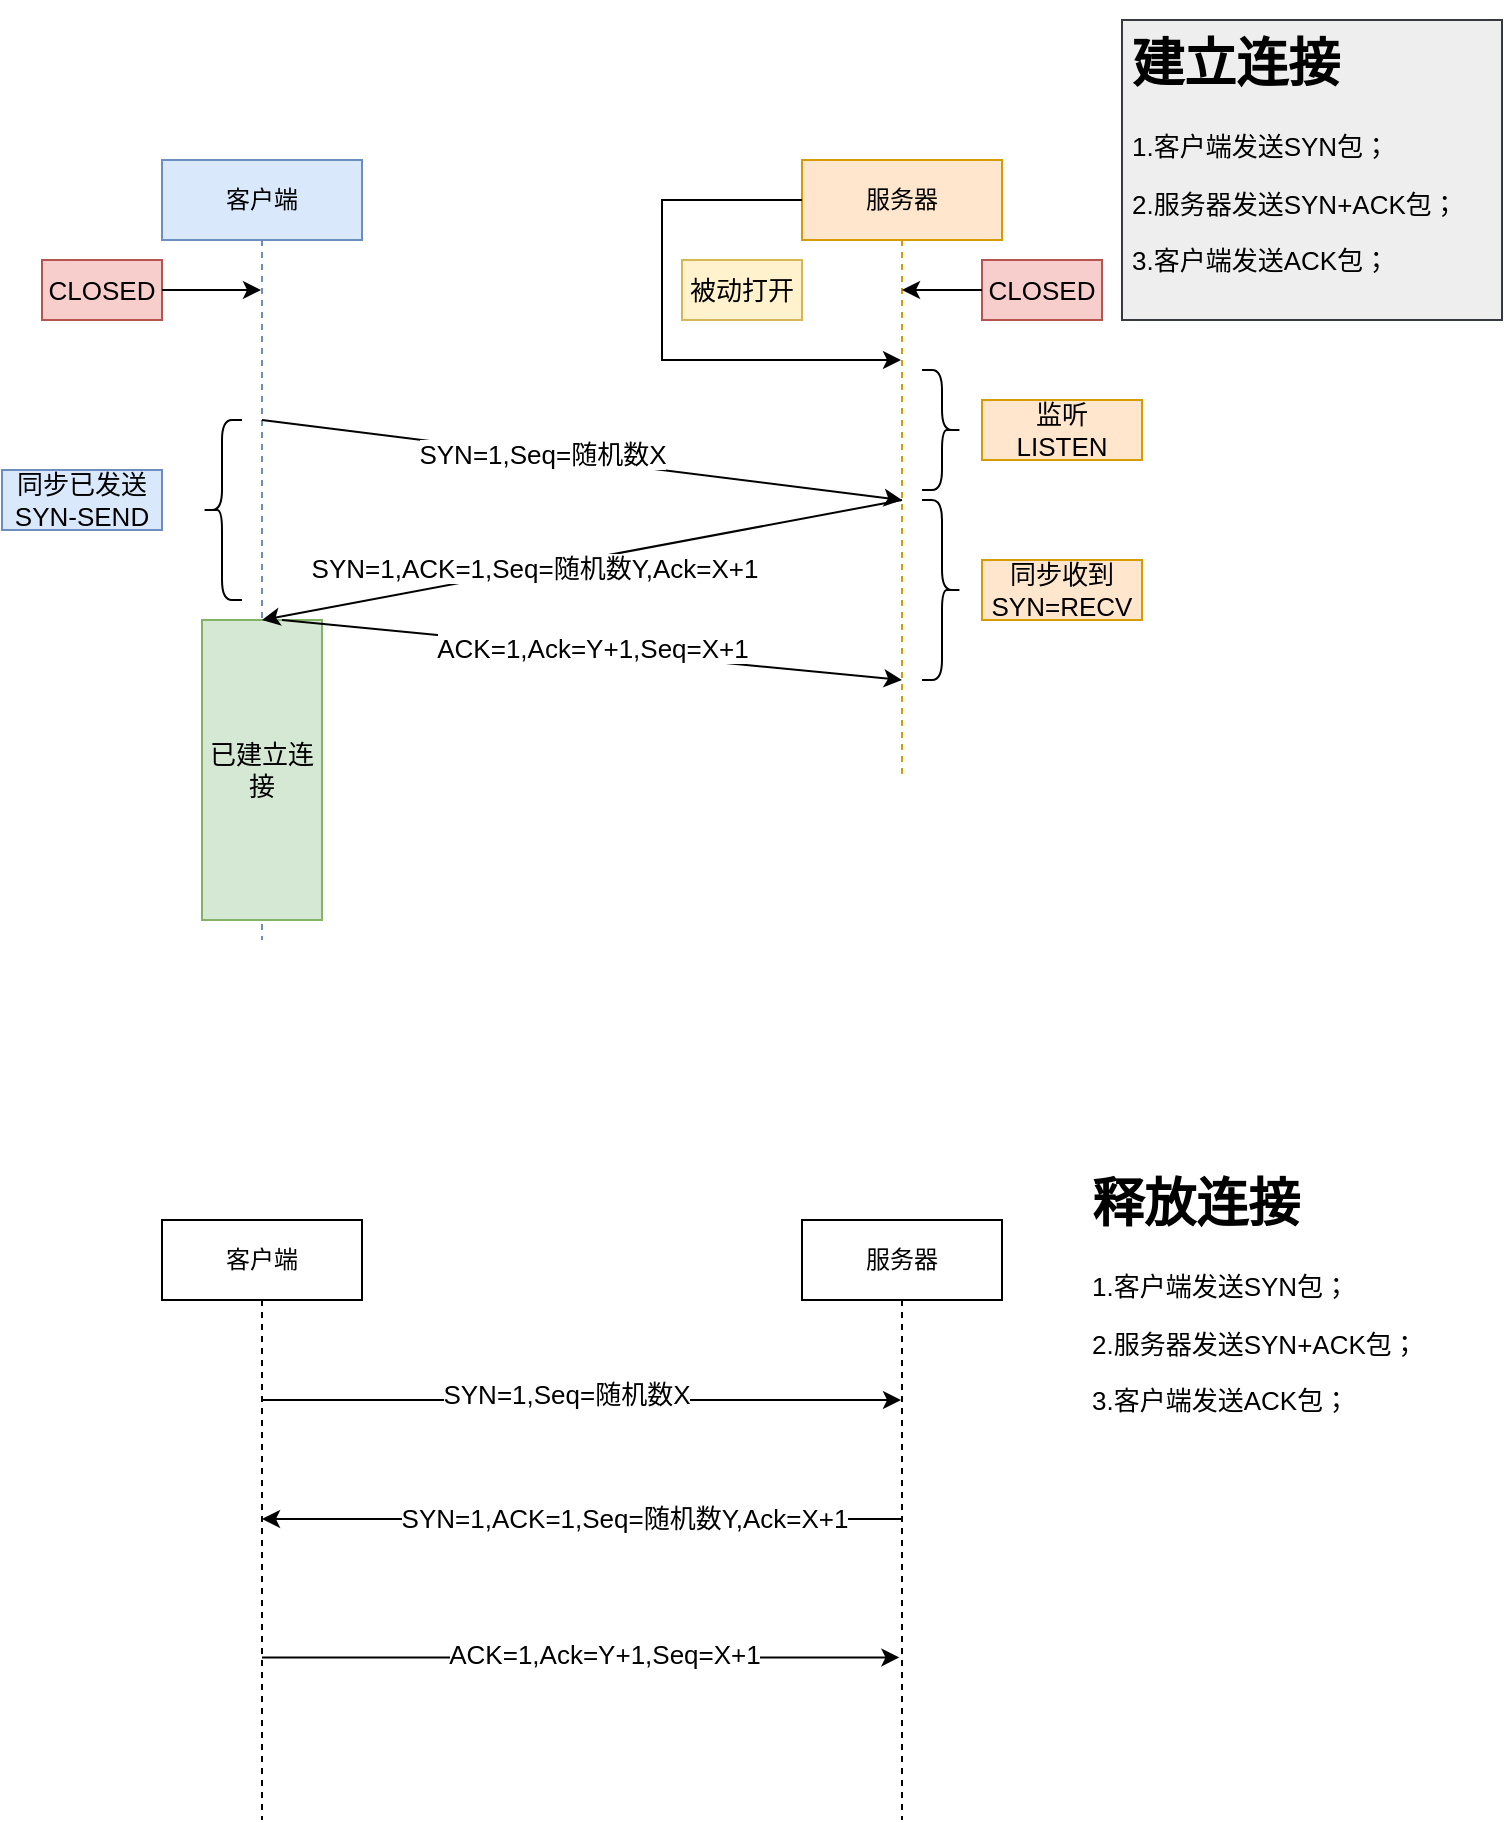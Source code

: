 <mxfile version="15.5.9" type="github">
  <diagram id="kgpKYQtTHZ0yAKxKKP6v" name="Page-1">
    <mxGraphModel dx="782" dy="513" grid="1" gridSize="10" guides="1" tooltips="1" connect="1" arrows="1" fold="1" page="1" pageScale="1" pageWidth="850" pageHeight="1100" math="0" shadow="0">
      <root>
        <mxCell id="0" />
        <mxCell id="1" parent="0" />
        <mxCell id="ypUbbXT2rPkYy6vYF20k-5" value="客户端" style="shape=umlLifeline;perimeter=lifelinePerimeter;whiteSpace=wrap;html=1;container=1;collapsible=0;recursiveResize=0;outlineConnect=0;fillColor=#dae8fc;strokeColor=#6c8ebf;" vertex="1" parent="1">
          <mxGeometry x="120" y="80" width="100" height="390" as="geometry" />
        </mxCell>
        <mxCell id="ypUbbXT2rPkYy6vYF20k-40" value="" style="shape=curlyBracket;whiteSpace=wrap;html=1;rounded=1;fontSize=13;align=left;verticalAlign=top;" vertex="1" parent="ypUbbXT2rPkYy6vYF20k-5">
          <mxGeometry x="20" y="130" width="20" height="90" as="geometry" />
        </mxCell>
        <mxCell id="ypUbbXT2rPkYy6vYF20k-11" value="" style="endArrow=classic;html=1;rounded=0;" edge="1" parent="ypUbbXT2rPkYy6vYF20k-5">
          <mxGeometry width="50" height="50" relative="1" as="geometry">
            <mxPoint x="50" y="130" as="sourcePoint" />
            <mxPoint x="370" y="170" as="targetPoint" />
            <Array as="points" />
          </mxGeometry>
        </mxCell>
        <mxCell id="ypUbbXT2rPkYy6vYF20k-18" value="SYN=1,Seq=随机数X" style="edgeLabel;html=1;align=center;verticalAlign=middle;resizable=0;points=[];fontSize=13;" vertex="1" connectable="0" parent="ypUbbXT2rPkYy6vYF20k-11">
          <mxGeometry x="-0.397" y="3" relative="1" as="geometry">
            <mxPoint x="43" y="8" as="offset" />
          </mxGeometry>
        </mxCell>
        <mxCell id="ypUbbXT2rPkYy6vYF20k-66" value="已建立连接" style="text;html=1;strokeColor=#82b366;fillColor=#d5e8d4;align=center;verticalAlign=middle;whiteSpace=wrap;rounded=0;fontSize=13;" vertex="1" parent="ypUbbXT2rPkYy6vYF20k-5">
          <mxGeometry x="20" y="230" width="60" height="150" as="geometry" />
        </mxCell>
        <mxCell id="ypUbbXT2rPkYy6vYF20k-6" value="服务器" style="shape=umlLifeline;perimeter=lifelinePerimeter;whiteSpace=wrap;html=1;container=1;collapsible=0;recursiveResize=0;outlineConnect=0;fillColor=#ffe6cc;strokeColor=#d79b00;" vertex="1" parent="1">
          <mxGeometry x="440" y="80" width="100" height="310" as="geometry" />
        </mxCell>
        <mxCell id="ypUbbXT2rPkYy6vYF20k-42" value="" style="shape=curlyBracket;whiteSpace=wrap;html=1;rounded=1;flipH=1;fontSize=13;fillColor=none;align=left;verticalAlign=top;size=0.5;" vertex="1" parent="ypUbbXT2rPkYy6vYF20k-6">
          <mxGeometry x="60" y="105" width="20" height="60" as="geometry" />
        </mxCell>
        <mxCell id="ypUbbXT2rPkYy6vYF20k-62" value="" style="shape=curlyBracket;whiteSpace=wrap;html=1;rounded=1;flipH=1;fontSize=13;fillColor=none;align=left;verticalAlign=top;" vertex="1" parent="ypUbbXT2rPkYy6vYF20k-6">
          <mxGeometry x="60" y="170" width="20" height="90" as="geometry" />
        </mxCell>
        <mxCell id="ypUbbXT2rPkYy6vYF20k-26" value="&lt;h1&gt;建立连接&lt;/h1&gt;&lt;p&gt;1.客户端发送SYN包；&lt;/p&gt;&lt;p&gt;2.服务器发送SYN+ACK包；&lt;/p&gt;&lt;p&gt;3.客户端发送ACK包；&lt;/p&gt;" style="text;html=1;strokeColor=#36393d;fillColor=#eeeeee;spacing=5;spacingTop=-20;whiteSpace=wrap;overflow=hidden;rounded=0;fontSize=13;align=left;verticalAlign=top;" vertex="1" parent="1">
          <mxGeometry x="600" y="10" width="190" height="150" as="geometry" />
        </mxCell>
        <mxCell id="ypUbbXT2rPkYy6vYF20k-31" value="客户端" style="shape=umlLifeline;perimeter=lifelinePerimeter;whiteSpace=wrap;html=1;container=1;collapsible=0;recursiveResize=0;outlineConnect=0;" vertex="1" parent="1">
          <mxGeometry x="120" y="610" width="100" height="300" as="geometry" />
        </mxCell>
        <mxCell id="ypUbbXT2rPkYy6vYF20k-32" value="服务器" style="shape=umlLifeline;perimeter=lifelinePerimeter;whiteSpace=wrap;html=1;container=1;collapsible=0;recursiveResize=0;outlineConnect=0;" vertex="1" parent="1">
          <mxGeometry x="440" y="610" width="100" height="300" as="geometry" />
        </mxCell>
        <mxCell id="ypUbbXT2rPkYy6vYF20k-33" value="" style="endArrow=classic;html=1;rounded=0;fontSize=13;" edge="1" parent="ypUbbXT2rPkYy6vYF20k-32">
          <mxGeometry width="50" height="50" relative="1" as="geometry">
            <mxPoint x="49.5" y="149.5" as="sourcePoint" />
            <mxPoint x="-270" y="149.5" as="targetPoint" />
            <Array as="points">
              <mxPoint x="-70" y="149.5" />
              <mxPoint x="-230" y="149.5" />
            </Array>
          </mxGeometry>
        </mxCell>
        <mxCell id="ypUbbXT2rPkYy6vYF20k-34" value="SYN=1,ACK=1,Seq=随机数Y,Ack=X+1" style="edgeLabel;html=1;align=center;verticalAlign=middle;resizable=0;points=[];fontSize=13;" vertex="1" connectable="0" parent="ypUbbXT2rPkYy6vYF20k-33">
          <mxGeometry x="0.193" y="-1" relative="1" as="geometry">
            <mxPoint x="52" as="offset" />
          </mxGeometry>
        </mxCell>
        <mxCell id="ypUbbXT2rPkYy6vYF20k-35" value="" style="endArrow=classic;html=1;rounded=0;" edge="1" parent="1" source="ypUbbXT2rPkYy6vYF20k-31" target="ypUbbXT2rPkYy6vYF20k-32">
          <mxGeometry width="50" height="50" relative="1" as="geometry">
            <mxPoint x="380" y="820" as="sourcePoint" />
            <mxPoint x="430" y="770" as="targetPoint" />
            <Array as="points">
              <mxPoint x="310" y="700" />
            </Array>
          </mxGeometry>
        </mxCell>
        <mxCell id="ypUbbXT2rPkYy6vYF20k-36" value="SYN=1,Seq=随机数X" style="edgeLabel;html=1;align=center;verticalAlign=middle;resizable=0;points=[];fontSize=13;" vertex="1" connectable="0" parent="ypUbbXT2rPkYy6vYF20k-35">
          <mxGeometry x="-0.397" y="3" relative="1" as="geometry">
            <mxPoint x="55" as="offset" />
          </mxGeometry>
        </mxCell>
        <mxCell id="ypUbbXT2rPkYy6vYF20k-37" value="" style="endArrow=classic;html=1;rounded=0;fontSize=13;entryX=0.487;entryY=0.729;entryDx=0;entryDy=0;entryPerimeter=0;" edge="1" parent="1" source="ypUbbXT2rPkYy6vYF20k-31" target="ypUbbXT2rPkYy6vYF20k-32">
          <mxGeometry width="50" height="50" relative="1" as="geometry">
            <mxPoint x="290" y="880" as="sourcePoint" />
            <mxPoint x="340" y="830" as="targetPoint" />
          </mxGeometry>
        </mxCell>
        <mxCell id="ypUbbXT2rPkYy6vYF20k-38" value="ACK=1,Ack=Y+1,Seq=X+1" style="edgeLabel;html=1;align=center;verticalAlign=middle;resizable=0;points=[];fontSize=13;" vertex="1" connectable="0" parent="ypUbbXT2rPkYy6vYF20k-37">
          <mxGeometry x="-0.239" y="2" relative="1" as="geometry">
            <mxPoint x="49" as="offset" />
          </mxGeometry>
        </mxCell>
        <mxCell id="ypUbbXT2rPkYy6vYF20k-39" value="&lt;h1&gt;释放连接&lt;/h1&gt;&lt;p&gt;1.客户端发送SYN包；&lt;/p&gt;&lt;p&gt;2.服务器发送SYN+ACK包；&lt;/p&gt;&lt;p&gt;3.客户端发送ACK包；&lt;/p&gt;" style="text;html=1;strokeColor=none;fillColor=none;spacing=5;spacingTop=-20;whiteSpace=wrap;overflow=hidden;rounded=0;fontSize=13;align=left;verticalAlign=top;" vertex="1" parent="1">
          <mxGeometry x="580" y="580" width="190" height="150" as="geometry" />
        </mxCell>
        <mxCell id="ypUbbXT2rPkYy6vYF20k-41" value="同步已发送&lt;br&gt;SYN-SEND" style="text;html=1;strokeColor=#6c8ebf;fillColor=#dae8fc;align=center;verticalAlign=middle;whiteSpace=wrap;rounded=0;fontSize=13;" vertex="1" parent="1">
          <mxGeometry x="40" y="235" width="80" height="30" as="geometry" />
        </mxCell>
        <mxCell id="ypUbbXT2rPkYy6vYF20k-43" value="监听&lt;br&gt;LISTEN" style="text;html=1;strokeColor=#d79b00;fillColor=#ffe6cc;align=center;verticalAlign=middle;whiteSpace=wrap;rounded=0;fontSize=13;" vertex="1" parent="1">
          <mxGeometry x="530" y="200" width="80" height="30" as="geometry" />
        </mxCell>
        <mxCell id="ypUbbXT2rPkYy6vYF20k-46" value="CLOSED" style="text;html=1;strokeColor=#b85450;fillColor=#f8cecc;align=center;verticalAlign=middle;whiteSpace=wrap;rounded=0;fontSize=13;" vertex="1" parent="1">
          <mxGeometry x="60" y="130" width="60" height="30" as="geometry" />
        </mxCell>
        <mxCell id="ypUbbXT2rPkYy6vYF20k-47" value="CLOSED" style="text;html=1;strokeColor=#b85450;fillColor=#f8cecc;align=center;verticalAlign=middle;whiteSpace=wrap;rounded=0;fontSize=13;" vertex="1" parent="1">
          <mxGeometry x="530" y="130" width="60" height="30" as="geometry" />
        </mxCell>
        <mxCell id="ypUbbXT2rPkYy6vYF20k-48" value="" style="endArrow=classic;html=1;rounded=0;fontSize=13;exitX=1;exitY=0.5;exitDx=0;exitDy=0;" edge="1" parent="1" source="ypUbbXT2rPkYy6vYF20k-46" target="ypUbbXT2rPkYy6vYF20k-5">
          <mxGeometry width="50" height="50" relative="1" as="geometry">
            <mxPoint x="320" y="160" as="sourcePoint" />
            <mxPoint x="370" y="110" as="targetPoint" />
          </mxGeometry>
        </mxCell>
        <mxCell id="ypUbbXT2rPkYy6vYF20k-49" value="" style="endArrow=classic;html=1;rounded=0;fontSize=13;exitX=0;exitY=0.5;exitDx=0;exitDy=0;" edge="1" parent="1" source="ypUbbXT2rPkYy6vYF20k-47" target="ypUbbXT2rPkYy6vYF20k-6">
          <mxGeometry width="50" height="50" relative="1" as="geometry">
            <mxPoint x="320" y="160" as="sourcePoint" />
            <mxPoint x="370" y="110" as="targetPoint" />
          </mxGeometry>
        </mxCell>
        <mxCell id="ypUbbXT2rPkYy6vYF20k-52" value="" style="endArrow=classic;html=1;rounded=0;fontSize=13;" edge="1" parent="1">
          <mxGeometry width="50" height="50" relative="1" as="geometry">
            <mxPoint x="180" y="310" as="sourcePoint" />
            <mxPoint x="490" y="340" as="targetPoint" />
            <Array as="points" />
          </mxGeometry>
        </mxCell>
        <mxCell id="ypUbbXT2rPkYy6vYF20k-53" value="ACK=1,Ack=Y+1,Seq=X+1" style="edgeLabel;html=1;align=center;verticalAlign=middle;resizable=0;points=[];fontSize=13;" vertex="1" connectable="0" parent="ypUbbXT2rPkYy6vYF20k-52">
          <mxGeometry x="0.193" y="-1" relative="1" as="geometry">
            <mxPoint x="-30" y="-5" as="offset" />
          </mxGeometry>
        </mxCell>
        <mxCell id="ypUbbXT2rPkYy6vYF20k-57" value="" style="edgeStyle=segmentEdgeStyle;endArrow=classic;html=1;rounded=0;fontSize=13;" edge="1" parent="1" target="ypUbbXT2rPkYy6vYF20k-6">
          <mxGeometry width="50" height="50" relative="1" as="geometry">
            <mxPoint x="440" y="100" as="sourcePoint" />
            <mxPoint x="380" y="180" as="targetPoint" />
            <Array as="points">
              <mxPoint x="370" y="100" />
              <mxPoint x="370" y="180" />
            </Array>
          </mxGeometry>
        </mxCell>
        <mxCell id="ypUbbXT2rPkYy6vYF20k-58" value="被动打开" style="text;html=1;strokeColor=#d6b656;fillColor=#fff2cc;align=center;verticalAlign=middle;whiteSpace=wrap;rounded=0;fontSize=13;" vertex="1" parent="1">
          <mxGeometry x="380" y="130" width="60" height="30" as="geometry" />
        </mxCell>
        <mxCell id="ypUbbXT2rPkYy6vYF20k-59" value="" style="endArrow=classic;html=1;rounded=0;fontSize=13;entryX=0.5;entryY=0;entryDx=0;entryDy=0;" edge="1" parent="1" target="ypUbbXT2rPkYy6vYF20k-66">
          <mxGeometry width="50" height="50" relative="1" as="geometry">
            <mxPoint x="490" y="250" as="sourcePoint" />
            <mxPoint x="170" y="300" as="targetPoint" />
          </mxGeometry>
        </mxCell>
        <mxCell id="ypUbbXT2rPkYy6vYF20k-63" value="SYN=1,ACK=1,Seq=随机数Y,Ack=X+1" style="edgeLabel;html=1;align=center;verticalAlign=middle;resizable=0;points=[];fontSize=13;" vertex="1" connectable="0" parent="ypUbbXT2rPkYy6vYF20k-59">
          <mxGeometry x="0.151" y="-1" relative="1" as="geometry">
            <mxPoint as="offset" />
          </mxGeometry>
        </mxCell>
        <mxCell id="ypUbbXT2rPkYy6vYF20k-64" value="同步收到&lt;br&gt;SYN=RECV" style="text;html=1;strokeColor=#d79b00;fillColor=#ffe6cc;align=center;verticalAlign=middle;whiteSpace=wrap;rounded=0;fontSize=13;" vertex="1" parent="1">
          <mxGeometry x="530" y="280" width="80" height="30" as="geometry" />
        </mxCell>
      </root>
    </mxGraphModel>
  </diagram>
</mxfile>
